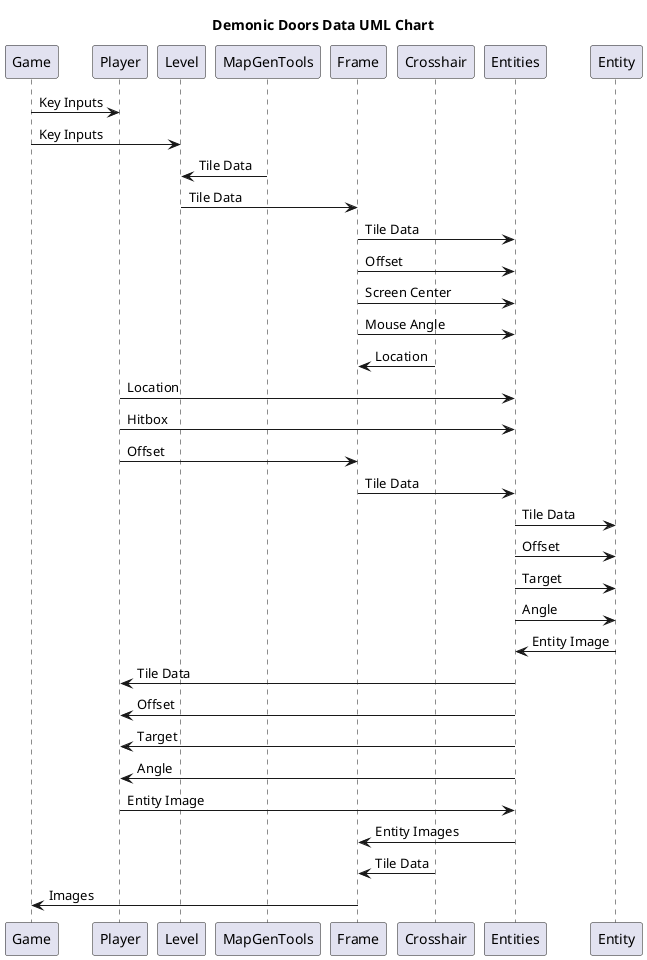 @startuml Demonic Doors Data UML

title Demonic Doors Data UML Chart
Participant Game

Game -> Player : Key Inputs
Game -> Level : Key Inputs

Level <- MapGenTools : Tile Data

Level -> Frame : Tile Data

Participant Crosshair

Frame -> Entities : Tile Data
Frame -> Entities : Offset
Frame -> Entities : Screen Center
Frame -> Entities : Mouse Angle
Frame <- Crosshair : Location

Player -> Entities : Location
Player -> Entities : Hitbox
Player -> Frame : Offset

Entities <- Frame : Tile Data
Entities -> Entity : Tile Data
Entities -> Entity : Offset
Entities -> Entity : Target
Entities -> Entity : Angle
Entities <- Entity : Entity Image


Entities -> Player : Tile Data
Entities -> Player : Offset
Entities -> Player : Target
Entities -> Player : Angle
Entities <- Player : Entity Image

Frame <- Entities : Entity Images
Frame <- Crosshair : Tile Data

Game <- Frame : Images

@enduml